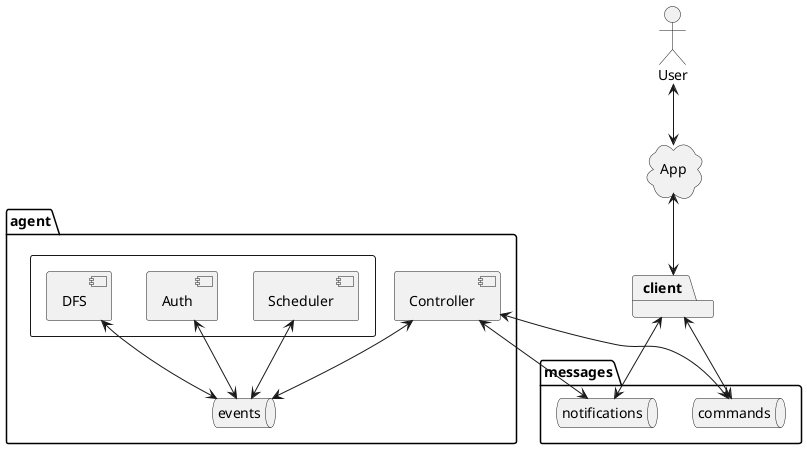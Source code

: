 @startuml
'https://plantuml.com/deployment-diagram



cloud App
actor User
package client


package agent {
  component Controller
  queue events as agent_events

  rectangle {
    component DFS
    component Auth
    component Scheduler
  }

  Auth <-> agent_events
  DFS <-> agent_events
  Scheduler <-down-> agent_events
  Controller <-down-> agent_events
}

package messages {
  queue commands
  queue notifications
}

User <-down-> App
App <-down-> client
client <-> commands
commands <-> Controller
Controller <-down-> notifications
client <-down-> notifications

@enduml